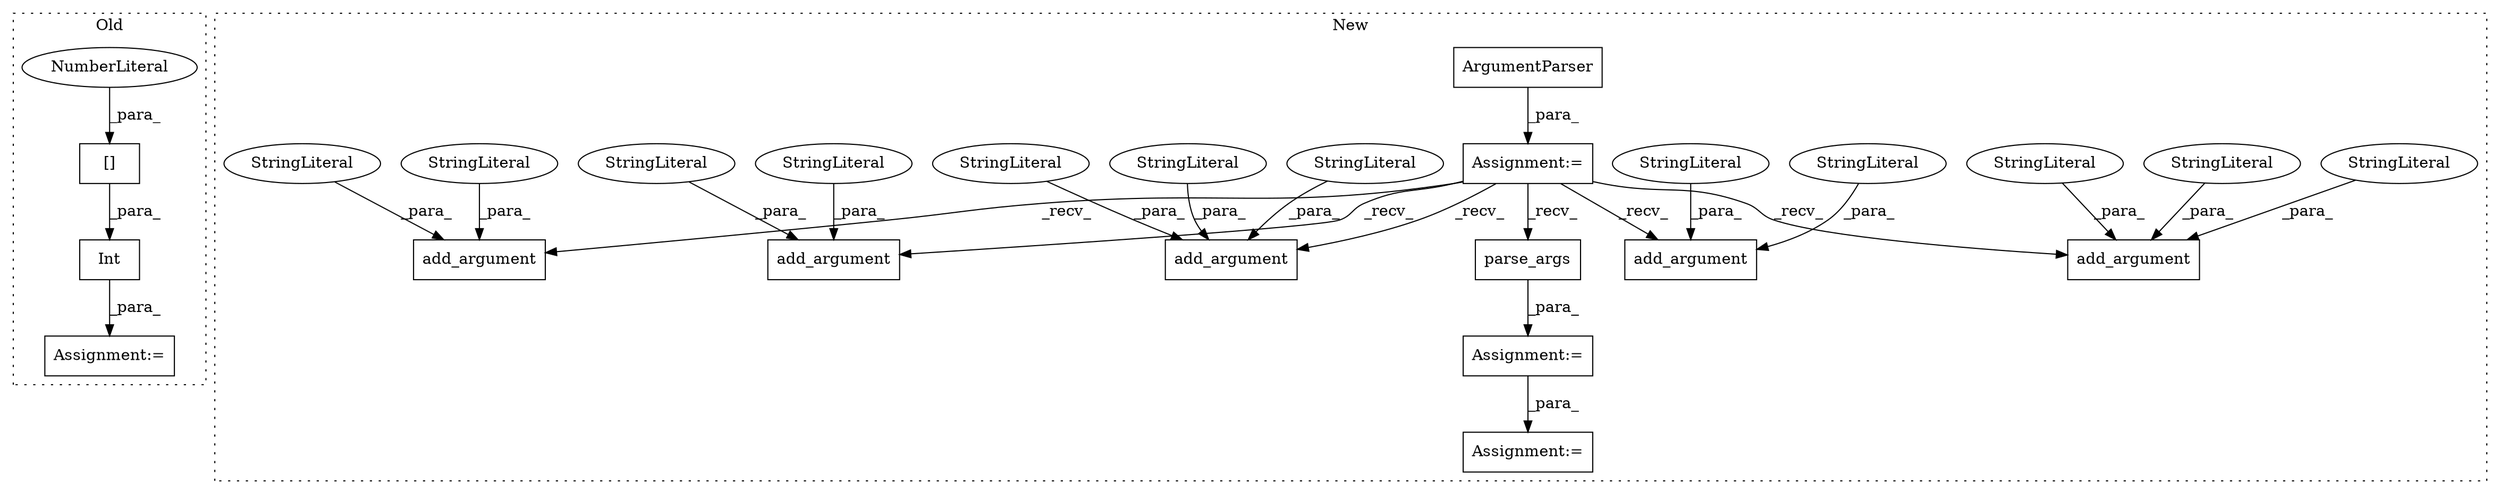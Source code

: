 digraph G {
subgraph cluster0 {
1 [label="Int" a="32" s="2455,2470" l="4,1" shape="box"];
23 [label="[]" a="2" s="2459,2469" l="9,1" shape="box"];
24 [label="NumberLiteral" a="34" s="2468" l="1" shape="ellipse"];
26 [label="Assignment:=" a="7" s="2454" l="1" shape="box"];
label = "Old";
style="dotted";
}
subgraph cluster1 {
2 [label="add_argument" a="32" s="2618,2724" l="13,1" shape="box"];
3 [label="StringLiteral" a="45" s="2658" l="66" shape="ellipse"];
4 [label="StringLiteral" a="45" s="2631" l="11" shape="ellipse"];
5 [label="StringLiteral" a="45" s="2650" l="7" shape="ellipse"];
6 [label="ArgumentParser" a="32" s="2339,2371" l="15,1" shape="box"];
7 [label="add_argument" a="32" s="2387,2505" l="13,1" shape="box"];
8 [label="StringLiteral" a="45" s="2400" l="16" shape="ellipse"];
9 [label="add_argument" a="32" s="2521,2602" l="13,1" shape="box"];
10 [label="StringLiteral" a="45" s="2560" l="42" shape="ellipse"];
11 [label="StringLiteral" a="45" s="2441" l="64" shape="ellipse"];
12 [label="parse_args" a="32" s="3068" l="12" shape="box"];
13 [label="Assignment:=" a="7" s="2329" l="1" shape="box"];
14 [label="Assignment:=" a="7" s="3225" l="1" shape="box"];
15 [label="StringLiteral" a="45" s="2424" l="16" shape="ellipse"];
16 [label="add_argument" a="32" s="2740,2824" l="13,1" shape="box"];
17 [label="StringLiteral" a="45" s="2753" l="16" shape="ellipse"];
18 [label="add_argument" a="32" s="2840,2921" l="13,1" shape="box"];
19 [label="StringLiteral" a="45" s="2871" l="45" shape="ellipse"];
20 [label="StringLiteral" a="45" s="2777" l="42" shape="ellipse"];
21 [label="StringLiteral" a="45" s="2853" l="10" shape="ellipse"];
22 [label="StringLiteral" a="45" s="2534" l="13" shape="ellipse"];
25 [label="Assignment:=" a="7" s="3323" l="1" shape="box"];
label = "New";
style="dotted";
}
1 -> 26 [label="_para_"];
3 -> 2 [label="_para_"];
4 -> 2 [label="_para_"];
5 -> 2 [label="_para_"];
6 -> 13 [label="_para_"];
8 -> 7 [label="_para_"];
10 -> 9 [label="_para_"];
11 -> 7 [label="_para_"];
12 -> 14 [label="_para_"];
13 -> 18 [label="_recv_"];
13 -> 2 [label="_recv_"];
13 -> 9 [label="_recv_"];
13 -> 16 [label="_recv_"];
13 -> 12 [label="_recv_"];
13 -> 7 [label="_recv_"];
14 -> 25 [label="_para_"];
15 -> 7 [label="_para_"];
17 -> 16 [label="_para_"];
19 -> 18 [label="_para_"];
20 -> 16 [label="_para_"];
21 -> 18 [label="_para_"];
22 -> 9 [label="_para_"];
23 -> 1 [label="_para_"];
24 -> 23 [label="_para_"];
}